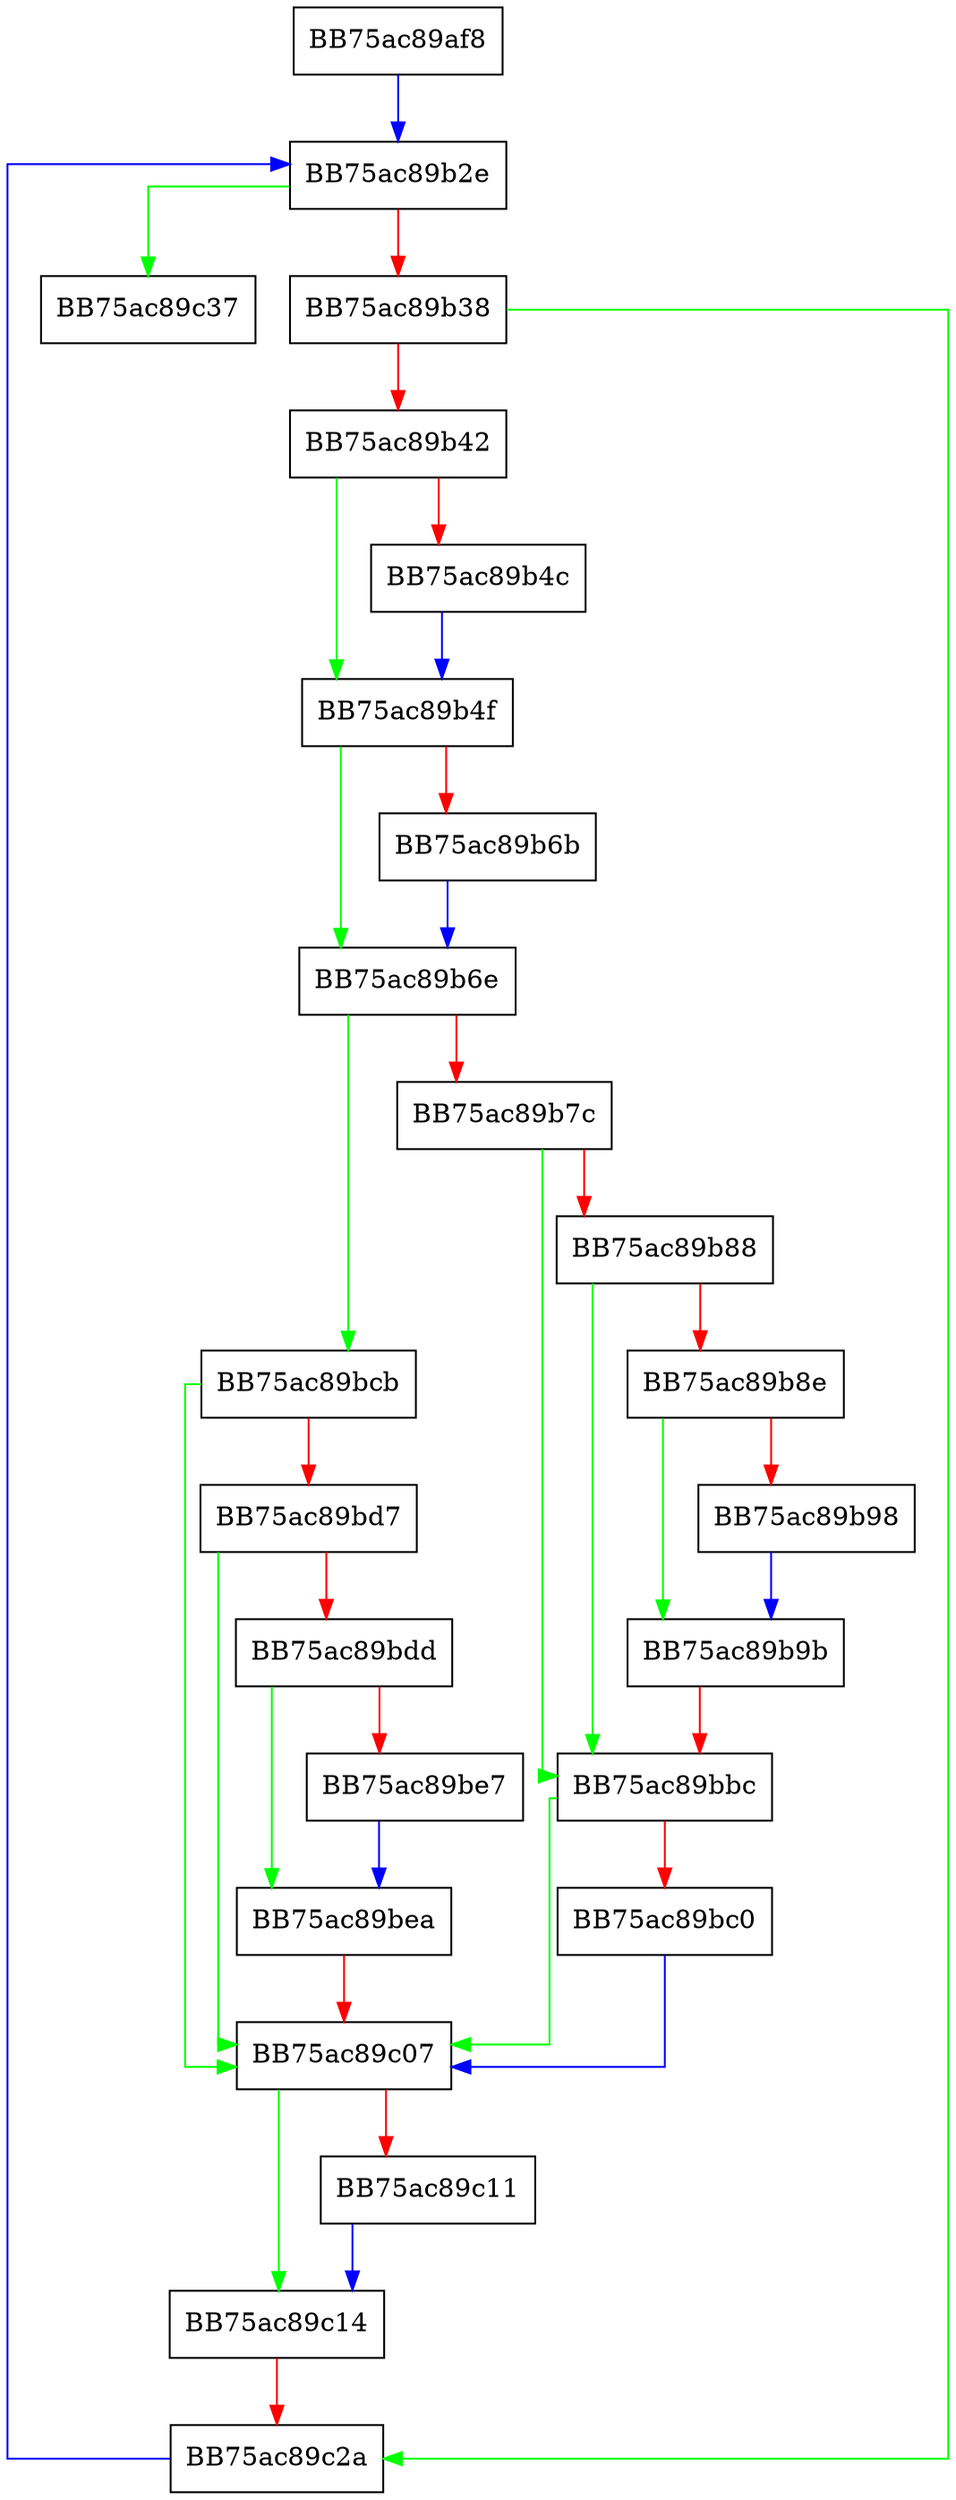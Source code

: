 digraph ProcessDriverDeleteActions {
  node [shape="box"];
  graph [splines=ortho];
  BB75ac89af8 -> BB75ac89b2e [color="blue"];
  BB75ac89b2e -> BB75ac89c37 [color="green"];
  BB75ac89b2e -> BB75ac89b38 [color="red"];
  BB75ac89b38 -> BB75ac89c2a [color="green"];
  BB75ac89b38 -> BB75ac89b42 [color="red"];
  BB75ac89b42 -> BB75ac89b4f [color="green"];
  BB75ac89b42 -> BB75ac89b4c [color="red"];
  BB75ac89b4c -> BB75ac89b4f [color="blue"];
  BB75ac89b4f -> BB75ac89b6e [color="green"];
  BB75ac89b4f -> BB75ac89b6b [color="red"];
  BB75ac89b6b -> BB75ac89b6e [color="blue"];
  BB75ac89b6e -> BB75ac89bcb [color="green"];
  BB75ac89b6e -> BB75ac89b7c [color="red"];
  BB75ac89b7c -> BB75ac89bbc [color="green"];
  BB75ac89b7c -> BB75ac89b88 [color="red"];
  BB75ac89b88 -> BB75ac89bbc [color="green"];
  BB75ac89b88 -> BB75ac89b8e [color="red"];
  BB75ac89b8e -> BB75ac89b9b [color="green"];
  BB75ac89b8e -> BB75ac89b98 [color="red"];
  BB75ac89b98 -> BB75ac89b9b [color="blue"];
  BB75ac89b9b -> BB75ac89bbc [color="red"];
  BB75ac89bbc -> BB75ac89c07 [color="green"];
  BB75ac89bbc -> BB75ac89bc0 [color="red"];
  BB75ac89bc0 -> BB75ac89c07 [color="blue"];
  BB75ac89bcb -> BB75ac89c07 [color="green"];
  BB75ac89bcb -> BB75ac89bd7 [color="red"];
  BB75ac89bd7 -> BB75ac89c07 [color="green"];
  BB75ac89bd7 -> BB75ac89bdd [color="red"];
  BB75ac89bdd -> BB75ac89bea [color="green"];
  BB75ac89bdd -> BB75ac89be7 [color="red"];
  BB75ac89be7 -> BB75ac89bea [color="blue"];
  BB75ac89bea -> BB75ac89c07 [color="red"];
  BB75ac89c07 -> BB75ac89c14 [color="green"];
  BB75ac89c07 -> BB75ac89c11 [color="red"];
  BB75ac89c11 -> BB75ac89c14 [color="blue"];
  BB75ac89c14 -> BB75ac89c2a [color="red"];
  BB75ac89c2a -> BB75ac89b2e [color="blue"];
}